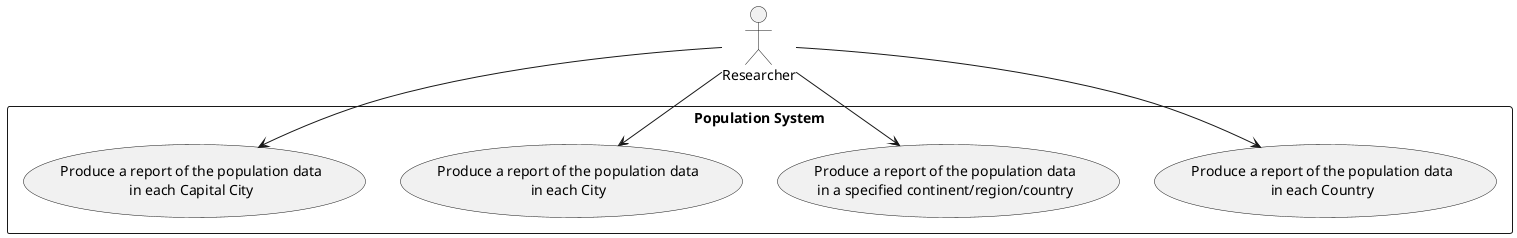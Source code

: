 

@startuml

actor R1 as "Researcher"


rectangle "Population System" {
    usecase UC1 as "Produce a report of the population data
     in each Country"
    usecase UC2 as "Produce a report of the population data
    in a specified continent/region/country"
    usecase UC3 as "Produce a report of the population data
     in each City"
    usecase UC4 as "Produce a report of the population data
    in each Capital City"

    R1 --> UC1
    R1 --> UC2
    R1 --> UC3
    R1 --> UC4



}

@enduml